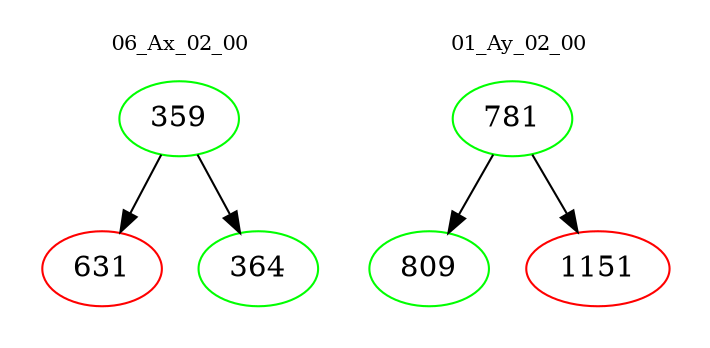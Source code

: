 digraph{
subgraph cluster_0 {
color = white
label = "06_Ax_02_00";
fontsize=10;
T0_359 [label="359", color="green"]
T0_359 -> T0_631 [color="black"]
T0_631 [label="631", color="red"]
T0_359 -> T0_364 [color="black"]
T0_364 [label="364", color="green"]
}
subgraph cluster_1 {
color = white
label = "01_Ay_02_00";
fontsize=10;
T1_781 [label="781", color="green"]
T1_781 -> T1_809 [color="black"]
T1_809 [label="809", color="green"]
T1_781 -> T1_1151 [color="black"]
T1_1151 [label="1151", color="red"]
}
}
